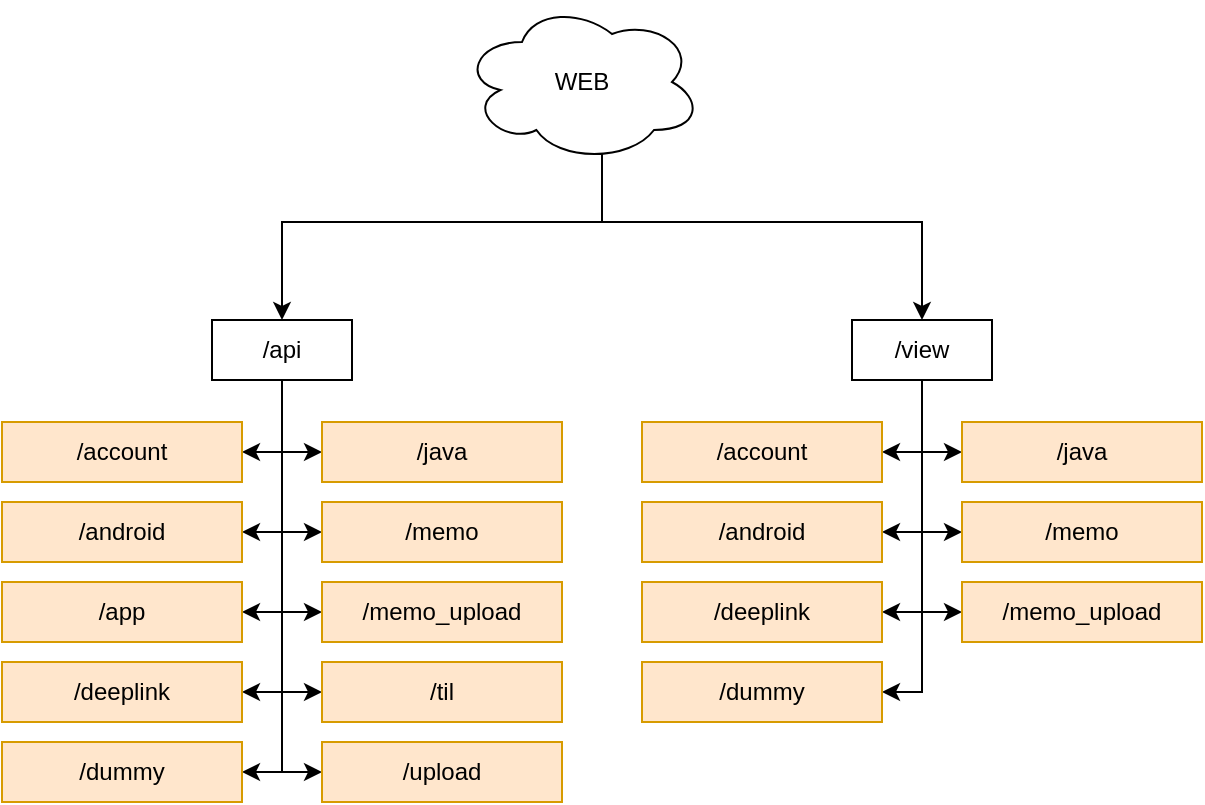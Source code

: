 <mxfile version="20.8.10" type="device"><diagram name="페이지-1" id="sY8hHjjPjHjrD3ZWO0pg"><mxGraphModel dx="820" dy="482" grid="1" gridSize="10" guides="1" tooltips="1" connect="1" arrows="1" fold="1" page="1" pageScale="1" pageWidth="827" pageHeight="1169" math="0" shadow="0"><root><mxCell id="0"/><mxCell id="1" parent="0"/><mxCell id="D9LnSLOlXoSe3Fz_i6fD-4" style="edgeStyle=orthogonalEdgeStyle;rounded=0;orthogonalLoop=1;jettySize=auto;html=1;exitX=0.55;exitY=0.95;exitDx=0;exitDy=0;exitPerimeter=0;entryX=0.5;entryY=0;entryDx=0;entryDy=0;" edge="1" parent="1" source="D9LnSLOlXoSe3Fz_i6fD-1" target="D9LnSLOlXoSe3Fz_i6fD-2"><mxGeometry relative="1" as="geometry"><Array as="points"><mxPoint x="440" y="126"/><mxPoint x="440" y="160"/><mxPoint x="280" y="160"/><mxPoint x="280" y="208"/></Array></mxGeometry></mxCell><mxCell id="D9LnSLOlXoSe3Fz_i6fD-6" style="edgeStyle=orthogonalEdgeStyle;rounded=0;orthogonalLoop=1;jettySize=auto;html=1;exitX=0.55;exitY=0.95;exitDx=0;exitDy=0;exitPerimeter=0;entryX=0.5;entryY=0;entryDx=0;entryDy=0;" edge="1" parent="1" source="D9LnSLOlXoSe3Fz_i6fD-1" target="D9LnSLOlXoSe3Fz_i6fD-5"><mxGeometry relative="1" as="geometry"><Array as="points"><mxPoint x="440" y="126"/><mxPoint x="440" y="160"/><mxPoint x="600" y="160"/></Array></mxGeometry></mxCell><mxCell id="D9LnSLOlXoSe3Fz_i6fD-1" value="WEB" style="ellipse;shape=cloud;whiteSpace=wrap;html=1;" vertex="1" parent="1"><mxGeometry x="370" y="50" width="120" height="80" as="geometry"/></mxCell><mxCell id="D9LnSLOlXoSe3Fz_i6fD-31" style="edgeStyle=orthogonalEdgeStyle;rounded=0;orthogonalLoop=1;jettySize=auto;html=1;entryX=1;entryY=0.5;entryDx=0;entryDy=0;" edge="1" parent="1" source="D9LnSLOlXoSe3Fz_i6fD-2" target="D9LnSLOlXoSe3Fz_i6fD-12"><mxGeometry relative="1" as="geometry"><Array as="points"><mxPoint x="280" y="435"/></Array></mxGeometry></mxCell><mxCell id="D9LnSLOlXoSe3Fz_i6fD-32" style="edgeStyle=orthogonalEdgeStyle;rounded=0;orthogonalLoop=1;jettySize=auto;html=1;entryX=1;entryY=0.5;entryDx=0;entryDy=0;" edge="1" parent="1" source="D9LnSLOlXoSe3Fz_i6fD-2" target="D9LnSLOlXoSe3Fz_i6fD-11"><mxGeometry relative="1" as="geometry"><Array as="points"><mxPoint x="280" y="395"/></Array></mxGeometry></mxCell><mxCell id="D9LnSLOlXoSe3Fz_i6fD-33" style="edgeStyle=orthogonalEdgeStyle;rounded=0;orthogonalLoop=1;jettySize=auto;html=1;entryX=1;entryY=0.5;entryDx=0;entryDy=0;" edge="1" parent="1" source="D9LnSLOlXoSe3Fz_i6fD-2" target="D9LnSLOlXoSe3Fz_i6fD-8"><mxGeometry relative="1" as="geometry"/></mxCell><mxCell id="D9LnSLOlXoSe3Fz_i6fD-34" style="edgeStyle=orthogonalEdgeStyle;rounded=0;orthogonalLoop=1;jettySize=auto;html=1;entryX=1;entryY=0.5;entryDx=0;entryDy=0;" edge="1" parent="1" source="D9LnSLOlXoSe3Fz_i6fD-2" target="D9LnSLOlXoSe3Fz_i6fD-10"><mxGeometry relative="1" as="geometry"/></mxCell><mxCell id="D9LnSLOlXoSe3Fz_i6fD-35" style="edgeStyle=orthogonalEdgeStyle;rounded=0;orthogonalLoop=1;jettySize=auto;html=1;entryX=1;entryY=0.5;entryDx=0;entryDy=0;" edge="1" parent="1" source="D9LnSLOlXoSe3Fz_i6fD-2" target="D9LnSLOlXoSe3Fz_i6fD-9"><mxGeometry relative="1" as="geometry"/></mxCell><mxCell id="D9LnSLOlXoSe3Fz_i6fD-36" style="edgeStyle=orthogonalEdgeStyle;rounded=0;orthogonalLoop=1;jettySize=auto;html=1;entryX=0;entryY=0.5;entryDx=0;entryDy=0;" edge="1" parent="1" source="D9LnSLOlXoSe3Fz_i6fD-2" target="D9LnSLOlXoSe3Fz_i6fD-17"><mxGeometry relative="1" as="geometry"/></mxCell><mxCell id="D9LnSLOlXoSe3Fz_i6fD-37" style="edgeStyle=orthogonalEdgeStyle;rounded=0;orthogonalLoop=1;jettySize=auto;html=1;entryX=0;entryY=0.5;entryDx=0;entryDy=0;" edge="1" parent="1" source="D9LnSLOlXoSe3Fz_i6fD-2" target="D9LnSLOlXoSe3Fz_i6fD-16"><mxGeometry relative="1" as="geometry"/></mxCell><mxCell id="D9LnSLOlXoSe3Fz_i6fD-38" style="edgeStyle=orthogonalEdgeStyle;rounded=0;orthogonalLoop=1;jettySize=auto;html=1;entryX=0;entryY=0.5;entryDx=0;entryDy=0;" edge="1" parent="1" source="D9LnSLOlXoSe3Fz_i6fD-2" target="D9LnSLOlXoSe3Fz_i6fD-15"><mxGeometry relative="1" as="geometry"/></mxCell><mxCell id="D9LnSLOlXoSe3Fz_i6fD-39" style="edgeStyle=orthogonalEdgeStyle;rounded=0;orthogonalLoop=1;jettySize=auto;html=1;entryX=0;entryY=0.5;entryDx=0;entryDy=0;" edge="1" parent="1" source="D9LnSLOlXoSe3Fz_i6fD-2" target="D9LnSLOlXoSe3Fz_i6fD-14"><mxGeometry relative="1" as="geometry"/></mxCell><mxCell id="D9LnSLOlXoSe3Fz_i6fD-40" style="edgeStyle=orthogonalEdgeStyle;rounded=0;orthogonalLoop=1;jettySize=auto;html=1;entryX=0;entryY=0.5;entryDx=0;entryDy=0;" edge="1" parent="1" source="D9LnSLOlXoSe3Fz_i6fD-2" target="D9LnSLOlXoSe3Fz_i6fD-13"><mxGeometry relative="1" as="geometry"/></mxCell><mxCell id="D9LnSLOlXoSe3Fz_i6fD-2" value="/api" style="rounded=0;whiteSpace=wrap;html=1;" vertex="1" parent="1"><mxGeometry x="245" y="209" width="70" height="30" as="geometry"/></mxCell><mxCell id="D9LnSLOlXoSe3Fz_i6fD-42" style="edgeStyle=orthogonalEdgeStyle;rounded=0;orthogonalLoop=1;jettySize=auto;html=1;entryX=1;entryY=0.5;entryDx=0;entryDy=0;" edge="1" parent="1" source="D9LnSLOlXoSe3Fz_i6fD-5" target="D9LnSLOlXoSe3Fz_i6fD-24"><mxGeometry relative="1" as="geometry"/></mxCell><mxCell id="D9LnSLOlXoSe3Fz_i6fD-43" style="edgeStyle=orthogonalEdgeStyle;rounded=0;orthogonalLoop=1;jettySize=auto;html=1;entryX=1;entryY=0.5;entryDx=0;entryDy=0;" edge="1" parent="1" source="D9LnSLOlXoSe3Fz_i6fD-5" target="D9LnSLOlXoSe3Fz_i6fD-25"><mxGeometry relative="1" as="geometry"/></mxCell><mxCell id="D9LnSLOlXoSe3Fz_i6fD-44" style="edgeStyle=orthogonalEdgeStyle;rounded=0;orthogonalLoop=1;jettySize=auto;html=1;entryX=1;entryY=0.5;entryDx=0;entryDy=0;" edge="1" parent="1" source="D9LnSLOlXoSe3Fz_i6fD-5" target="D9LnSLOlXoSe3Fz_i6fD-26"><mxGeometry relative="1" as="geometry"/></mxCell><mxCell id="D9LnSLOlXoSe3Fz_i6fD-45" style="edgeStyle=orthogonalEdgeStyle;rounded=0;orthogonalLoop=1;jettySize=auto;html=1;entryX=1;entryY=0.5;entryDx=0;entryDy=0;" edge="1" parent="1" source="D9LnSLOlXoSe3Fz_i6fD-5" target="D9LnSLOlXoSe3Fz_i6fD-27"><mxGeometry relative="1" as="geometry"/></mxCell><mxCell id="D9LnSLOlXoSe3Fz_i6fD-46" style="edgeStyle=orthogonalEdgeStyle;rounded=0;orthogonalLoop=1;jettySize=auto;html=1;entryX=0;entryY=0.5;entryDx=0;entryDy=0;" edge="1" parent="1" source="D9LnSLOlXoSe3Fz_i6fD-5" target="D9LnSLOlXoSe3Fz_i6fD-28"><mxGeometry relative="1" as="geometry"/></mxCell><mxCell id="D9LnSLOlXoSe3Fz_i6fD-47" style="edgeStyle=orthogonalEdgeStyle;rounded=0;orthogonalLoop=1;jettySize=auto;html=1;entryX=0;entryY=0.5;entryDx=0;entryDy=0;" edge="1" parent="1" source="D9LnSLOlXoSe3Fz_i6fD-5" target="D9LnSLOlXoSe3Fz_i6fD-29"><mxGeometry relative="1" as="geometry"/></mxCell><mxCell id="D9LnSLOlXoSe3Fz_i6fD-48" style="edgeStyle=orthogonalEdgeStyle;rounded=0;orthogonalLoop=1;jettySize=auto;html=1;entryX=0;entryY=0.5;entryDx=0;entryDy=0;" edge="1" parent="1" source="D9LnSLOlXoSe3Fz_i6fD-5" target="D9LnSLOlXoSe3Fz_i6fD-30"><mxGeometry relative="1" as="geometry"/></mxCell><mxCell id="D9LnSLOlXoSe3Fz_i6fD-5" value="/view" style="rounded=0;whiteSpace=wrap;html=1;" vertex="1" parent="1"><mxGeometry x="565" y="209" width="70" height="30" as="geometry"/></mxCell><mxCell id="D9LnSLOlXoSe3Fz_i6fD-8" value="/app" style="rounded=0;whiteSpace=wrap;html=1;fillColor=#ffe6cc;strokeColor=#d79b00;" vertex="1" parent="1"><mxGeometry x="140" y="340" width="120" height="30" as="geometry"/></mxCell><mxCell id="D9LnSLOlXoSe3Fz_i6fD-9" value="/account" style="rounded=0;whiteSpace=wrap;html=1;fillColor=#ffe6cc;strokeColor=#d79b00;" vertex="1" parent="1"><mxGeometry x="140" y="260" width="120" height="30" as="geometry"/></mxCell><mxCell id="D9LnSLOlXoSe3Fz_i6fD-10" value="/android" style="rounded=0;whiteSpace=wrap;html=1;fillColor=#ffe6cc;strokeColor=#d79b00;" vertex="1" parent="1"><mxGeometry x="140" y="300" width="120" height="30" as="geometry"/></mxCell><mxCell id="D9LnSLOlXoSe3Fz_i6fD-11" value="/deeplink" style="rounded=0;whiteSpace=wrap;html=1;fillColor=#ffe6cc;strokeColor=#d79b00;" vertex="1" parent="1"><mxGeometry x="140" y="380" width="120" height="30" as="geometry"/></mxCell><mxCell id="D9LnSLOlXoSe3Fz_i6fD-12" value="/dummy" style="rounded=0;whiteSpace=wrap;html=1;fillColor=#ffe6cc;strokeColor=#d79b00;" vertex="1" parent="1"><mxGeometry x="140" y="420" width="120" height="30" as="geometry"/></mxCell><mxCell id="D9LnSLOlXoSe3Fz_i6fD-13" value="/java" style="rounded=0;whiteSpace=wrap;html=1;fillColor=#ffe6cc;strokeColor=#d79b00;" vertex="1" parent="1"><mxGeometry x="300" y="260" width="120" height="30" as="geometry"/></mxCell><mxCell id="D9LnSLOlXoSe3Fz_i6fD-14" value="/memo" style="rounded=0;whiteSpace=wrap;html=1;fillColor=#ffe6cc;strokeColor=#d79b00;" vertex="1" parent="1"><mxGeometry x="300" y="300" width="120" height="30" as="geometry"/></mxCell><mxCell id="D9LnSLOlXoSe3Fz_i6fD-15" value="/memo_upload" style="rounded=0;whiteSpace=wrap;html=1;fillColor=#ffe6cc;strokeColor=#d79b00;" vertex="1" parent="1"><mxGeometry x="300" y="340" width="120" height="30" as="geometry"/></mxCell><mxCell id="D9LnSLOlXoSe3Fz_i6fD-16" value="/til" style="rounded=0;whiteSpace=wrap;html=1;fillColor=#ffe6cc;strokeColor=#d79b00;" vertex="1" parent="1"><mxGeometry x="300" y="380" width="120" height="30" as="geometry"/></mxCell><mxCell id="D9LnSLOlXoSe3Fz_i6fD-17" value="/upload" style="rounded=0;whiteSpace=wrap;html=1;fillColor=#ffe6cc;strokeColor=#d79b00;" vertex="1" parent="1"><mxGeometry x="300" y="420" width="120" height="30" as="geometry"/></mxCell><mxCell id="D9LnSLOlXoSe3Fz_i6fD-24" value="/account" style="rounded=0;whiteSpace=wrap;html=1;fillColor=#ffe6cc;strokeColor=#d79b00;" vertex="1" parent="1"><mxGeometry x="460" y="260" width="120" height="30" as="geometry"/></mxCell><mxCell id="D9LnSLOlXoSe3Fz_i6fD-25" value="/android" style="rounded=0;whiteSpace=wrap;html=1;fillColor=#ffe6cc;strokeColor=#d79b00;" vertex="1" parent="1"><mxGeometry x="460" y="300" width="120" height="30" as="geometry"/></mxCell><mxCell id="D9LnSLOlXoSe3Fz_i6fD-26" value="/deeplink" style="rounded=0;whiteSpace=wrap;html=1;fillColor=#ffe6cc;strokeColor=#d79b00;" vertex="1" parent="1"><mxGeometry x="460" y="340" width="120" height="30" as="geometry"/></mxCell><mxCell id="D9LnSLOlXoSe3Fz_i6fD-27" value="/dummy" style="rounded=0;whiteSpace=wrap;html=1;fillColor=#ffe6cc;strokeColor=#d79b00;" vertex="1" parent="1"><mxGeometry x="460" y="380" width="120" height="30" as="geometry"/></mxCell><mxCell id="D9LnSLOlXoSe3Fz_i6fD-28" value="/java" style="rounded=0;whiteSpace=wrap;html=1;fillColor=#ffe6cc;strokeColor=#d79b00;" vertex="1" parent="1"><mxGeometry x="620" y="260" width="120" height="30" as="geometry"/></mxCell><mxCell id="D9LnSLOlXoSe3Fz_i6fD-29" value="/memo" style="rounded=0;whiteSpace=wrap;html=1;fillColor=#ffe6cc;strokeColor=#d79b00;" vertex="1" parent="1"><mxGeometry x="620" y="300" width="120" height="30" as="geometry"/></mxCell><mxCell id="D9LnSLOlXoSe3Fz_i6fD-30" value="/memo_upload" style="rounded=0;whiteSpace=wrap;html=1;fillColor=#ffe6cc;strokeColor=#d79b00;" vertex="1" parent="1"><mxGeometry x="620" y="340" width="120" height="30" as="geometry"/></mxCell></root></mxGraphModel></diagram></mxfile>